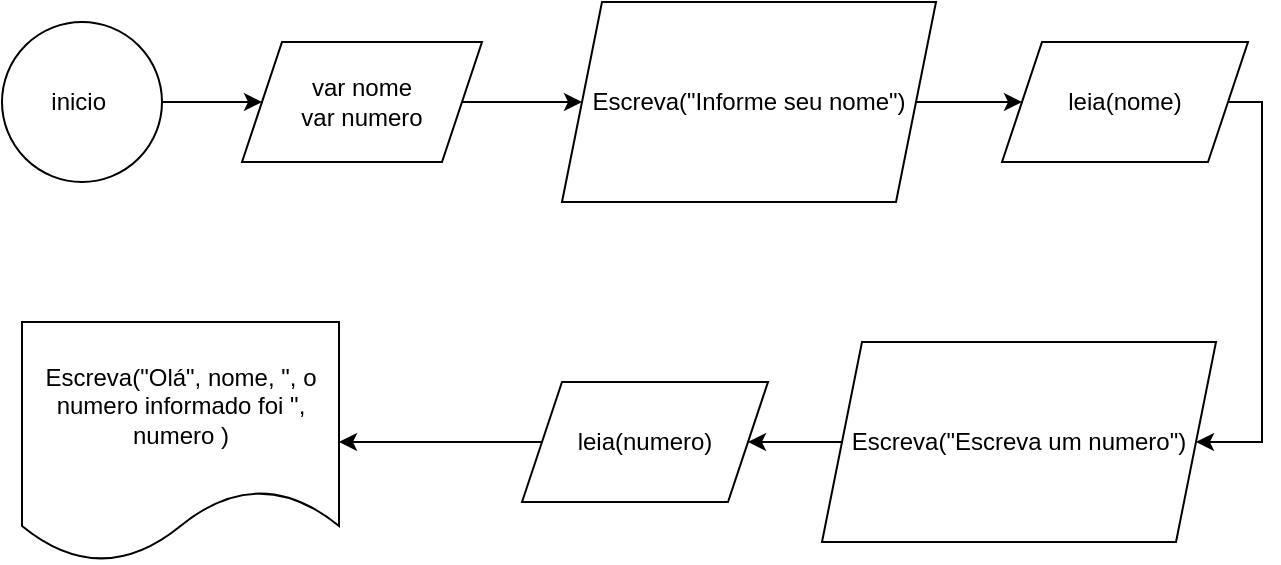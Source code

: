 <mxfile version="24.7.17">
  <diagram name="Página-1" id="b1_emd6X0YbIIAMxYeuw">
    <mxGraphModel dx="1434" dy="780" grid="1" gridSize="10" guides="1" tooltips="1" connect="1" arrows="1" fold="1" page="1" pageScale="1" pageWidth="827" pageHeight="1169" math="0" shadow="0">
      <root>
        <mxCell id="0" />
        <mxCell id="1" parent="0" />
        <mxCell id="oy-FDCa6h3TctKJmOMZL-3" value="" style="edgeStyle=orthogonalEdgeStyle;rounded=0;orthogonalLoop=1;jettySize=auto;html=1;" edge="1" parent="1" source="oy-FDCa6h3TctKJmOMZL-1" target="oy-FDCa6h3TctKJmOMZL-2">
          <mxGeometry relative="1" as="geometry" />
        </mxCell>
        <mxCell id="oy-FDCa6h3TctKJmOMZL-1" value="inicio&amp;nbsp;" style="ellipse;whiteSpace=wrap;html=1;aspect=fixed;" vertex="1" parent="1">
          <mxGeometry x="99" y="130" width="80" height="80" as="geometry" />
        </mxCell>
        <mxCell id="oy-FDCa6h3TctKJmOMZL-5" value="" style="edgeStyle=orthogonalEdgeStyle;rounded=0;orthogonalLoop=1;jettySize=auto;html=1;" edge="1" parent="1" source="oy-FDCa6h3TctKJmOMZL-2" target="oy-FDCa6h3TctKJmOMZL-4">
          <mxGeometry relative="1" as="geometry" />
        </mxCell>
        <mxCell id="oy-FDCa6h3TctKJmOMZL-2" value="var nome&lt;div&gt;var numero&lt;/div&gt;" style="shape=parallelogram;perimeter=parallelogramPerimeter;whiteSpace=wrap;html=1;fixedSize=1;" vertex="1" parent="1">
          <mxGeometry x="219" y="140" width="120" height="60" as="geometry" />
        </mxCell>
        <mxCell id="oy-FDCa6h3TctKJmOMZL-7" value="" style="edgeStyle=orthogonalEdgeStyle;rounded=0;orthogonalLoop=1;jettySize=auto;html=1;" edge="1" parent="1" source="oy-FDCa6h3TctKJmOMZL-4" target="oy-FDCa6h3TctKJmOMZL-6">
          <mxGeometry relative="1" as="geometry" />
        </mxCell>
        <mxCell id="oy-FDCa6h3TctKJmOMZL-4" value="Escreva(&quot;Informe seu nome&quot;)" style="shape=parallelogram;perimeter=parallelogramPerimeter;whiteSpace=wrap;html=1;fixedSize=1;" vertex="1" parent="1">
          <mxGeometry x="379" y="120" width="187" height="100" as="geometry" />
        </mxCell>
        <mxCell id="oy-FDCa6h3TctKJmOMZL-11" style="edgeStyle=orthogonalEdgeStyle;rounded=0;orthogonalLoop=1;jettySize=auto;html=1;entryX=1;entryY=0.5;entryDx=0;entryDy=0;" edge="1" parent="1" source="oy-FDCa6h3TctKJmOMZL-6" target="oy-FDCa6h3TctKJmOMZL-9">
          <mxGeometry relative="1" as="geometry">
            <Array as="points">
              <mxPoint x="729" y="170" />
              <mxPoint x="729" y="340" />
            </Array>
          </mxGeometry>
        </mxCell>
        <mxCell id="oy-FDCa6h3TctKJmOMZL-6" value="leia(nome)" style="shape=parallelogram;perimeter=parallelogramPerimeter;whiteSpace=wrap;html=1;fixedSize=1;" vertex="1" parent="1">
          <mxGeometry x="599" y="140" width="123" height="60" as="geometry" />
        </mxCell>
        <mxCell id="oy-FDCa6h3TctKJmOMZL-8" value="" style="edgeStyle=orthogonalEdgeStyle;rounded=0;orthogonalLoop=1;jettySize=auto;html=1;" edge="1" parent="1" source="oy-FDCa6h3TctKJmOMZL-9" target="oy-FDCa6h3TctKJmOMZL-10">
          <mxGeometry relative="1" as="geometry" />
        </mxCell>
        <mxCell id="oy-FDCa6h3TctKJmOMZL-9" value="Escreva(&quot;Escreva um numero&quot;)" style="shape=parallelogram;perimeter=parallelogramPerimeter;whiteSpace=wrap;html=1;fixedSize=1;" vertex="1" parent="1">
          <mxGeometry x="509" y="290" width="197" height="100" as="geometry" />
        </mxCell>
        <mxCell id="oy-FDCa6h3TctKJmOMZL-13" value="" style="edgeStyle=orthogonalEdgeStyle;rounded=0;orthogonalLoop=1;jettySize=auto;html=1;" edge="1" parent="1" source="oy-FDCa6h3TctKJmOMZL-10" target="oy-FDCa6h3TctKJmOMZL-12">
          <mxGeometry relative="1" as="geometry" />
        </mxCell>
        <mxCell id="oy-FDCa6h3TctKJmOMZL-10" value="leia(numero)" style="shape=parallelogram;perimeter=parallelogramPerimeter;whiteSpace=wrap;html=1;fixedSize=1;" vertex="1" parent="1">
          <mxGeometry x="359" y="310" width="123" height="60" as="geometry" />
        </mxCell>
        <mxCell id="oy-FDCa6h3TctKJmOMZL-12" value="Escreva(&quot;Olá&quot;, nome, &quot;, o numero informado foi &quot;, numero )" style="shape=document;whiteSpace=wrap;html=1;boundedLbl=1;" vertex="1" parent="1">
          <mxGeometry x="109" y="280" width="158.5" height="120" as="geometry" />
        </mxCell>
      </root>
    </mxGraphModel>
  </diagram>
</mxfile>
